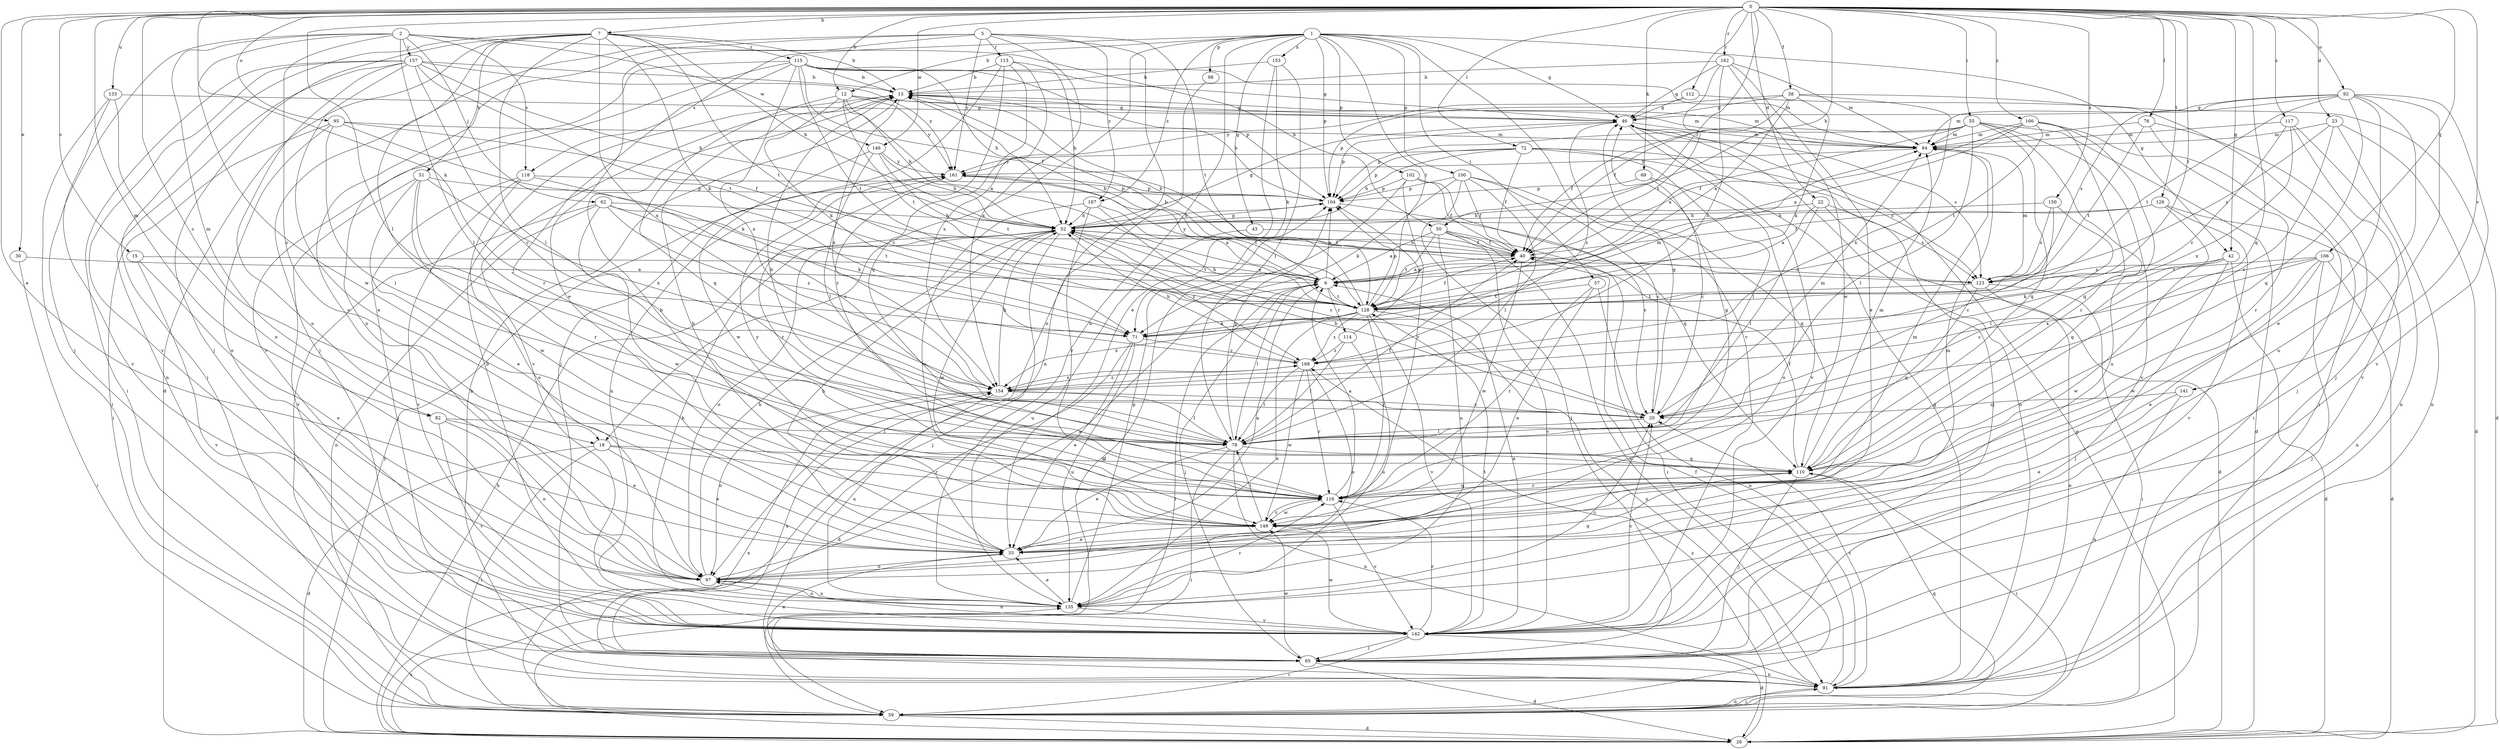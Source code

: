 strict digraph  {
0;
1;
2;
5;
6;
7;
12;
13;
15;
18;
20;
22;
23;
26;
30;
33;
38;
40;
42;
43;
46;
50;
51;
52;
55;
57;
59;
62;
65;
69;
71;
72;
76;
78;
82;
84;
91;
92;
95;
97;
98;
100;
102;
104;
106;
110;
112;
113;
114;
115;
116;
117;
118;
123;
126;
128;
133;
135;
141;
142;
146;
148;
150;
153;
154;
157;
161;
162;
166;
167;
168;
0 -> 7  [label=b];
0 -> 12  [label=b];
0 -> 15  [label=c];
0 -> 18  [label=c];
0 -> 22  [label=d];
0 -> 23  [label=d];
0 -> 30  [label=e];
0 -> 33  [label=e];
0 -> 38  [label=f];
0 -> 40  [label=f];
0 -> 42  [label=g];
0 -> 50  [label=h];
0 -> 55  [label=i];
0 -> 69  [label=k];
0 -> 71  [label=k];
0 -> 72  [label=l];
0 -> 76  [label=l];
0 -> 78  [label=l];
0 -> 82  [label=m];
0 -> 92  [label=o];
0 -> 95  [label=o];
0 -> 106  [label=q];
0 -> 110  [label=q];
0 -> 112  [label=r];
0 -> 117  [label=s];
0 -> 126  [label=t];
0 -> 128  [label=t];
0 -> 133  [label=u];
0 -> 141  [label=v];
0 -> 146  [label=w];
0 -> 150  [label=x];
0 -> 162  [label=z];
0 -> 166  [label=z];
1 -> 12  [label=b];
1 -> 18  [label=c];
1 -> 42  [label=g];
1 -> 43  [label=g];
1 -> 46  [label=g];
1 -> 57  [label=i];
1 -> 98  [label=p];
1 -> 100  [label=p];
1 -> 102  [label=p];
1 -> 104  [label=p];
1 -> 118  [label=s];
1 -> 128  [label=t];
1 -> 135  [label=u];
1 -> 142  [label=v];
1 -> 153  [label=x];
1 -> 167  [label=z];
2 -> 18  [label=c];
2 -> 50  [label=h];
2 -> 62  [label=j];
2 -> 65  [label=j];
2 -> 78  [label=l];
2 -> 82  [label=m];
2 -> 118  [label=s];
2 -> 146  [label=w];
2 -> 148  [label=w];
2 -> 157  [label=y];
5 -> 33  [label=e];
5 -> 65  [label=j];
5 -> 91  [label=n];
5 -> 97  [label=o];
5 -> 113  [label=r];
5 -> 128  [label=t];
5 -> 154  [label=x];
5 -> 161  [label=y];
5 -> 167  [label=z];
6 -> 13  [label=b];
6 -> 59  [label=i];
6 -> 65  [label=j];
6 -> 78  [label=l];
6 -> 104  [label=p];
6 -> 114  [label=r];
6 -> 128  [label=t];
6 -> 161  [label=y];
7 -> 13  [label=b];
7 -> 26  [label=d];
7 -> 51  [label=h];
7 -> 52  [label=h];
7 -> 59  [label=i];
7 -> 65  [label=j];
7 -> 71  [label=k];
7 -> 78  [label=l];
7 -> 115  [label=r];
7 -> 116  [label=r];
7 -> 128  [label=t];
7 -> 154  [label=x];
12 -> 6  [label=a];
12 -> 46  [label=g];
12 -> 52  [label=h];
12 -> 71  [label=k];
12 -> 84  [label=m];
12 -> 110  [label=q];
12 -> 128  [label=t];
12 -> 161  [label=y];
13 -> 46  [label=g];
13 -> 84  [label=m];
13 -> 142  [label=v];
13 -> 154  [label=x];
15 -> 6  [label=a];
15 -> 97  [label=o];
15 -> 142  [label=v];
18 -> 26  [label=d];
18 -> 33  [label=e];
18 -> 59  [label=i];
18 -> 110  [label=q];
18 -> 116  [label=r];
20 -> 46  [label=g];
20 -> 52  [label=h];
20 -> 78  [label=l];
20 -> 84  [label=m];
22 -> 6  [label=a];
22 -> 26  [label=d];
22 -> 52  [label=h];
22 -> 78  [label=l];
22 -> 123  [label=s];
23 -> 20  [label=c];
23 -> 26  [label=d];
23 -> 84  [label=m];
23 -> 91  [label=n];
23 -> 123  [label=s];
26 -> 46  [label=g];
26 -> 52  [label=h];
26 -> 135  [label=u];
26 -> 161  [label=y];
26 -> 168  [label=z];
30 -> 6  [label=a];
30 -> 59  [label=i];
33 -> 6  [label=a];
33 -> 13  [label=b];
33 -> 52  [label=h];
33 -> 84  [label=m];
33 -> 97  [label=o];
38 -> 6  [label=a];
38 -> 40  [label=f];
38 -> 46  [label=g];
38 -> 59  [label=i];
38 -> 71  [label=k];
38 -> 104  [label=p];
38 -> 154  [label=x];
40 -> 6  [label=a];
40 -> 52  [label=h];
40 -> 123  [label=s];
40 -> 148  [label=w];
42 -> 20  [label=c];
42 -> 26  [label=d];
42 -> 65  [label=j];
42 -> 123  [label=s];
42 -> 148  [label=w];
43 -> 40  [label=f];
43 -> 135  [label=u];
46 -> 84  [label=m];
46 -> 91  [label=n];
46 -> 104  [label=p];
46 -> 123  [label=s];
46 -> 142  [label=v];
46 -> 168  [label=z];
50 -> 6  [label=a];
50 -> 40  [label=f];
50 -> 59  [label=i];
50 -> 91  [label=n];
50 -> 128  [label=t];
50 -> 135  [label=u];
50 -> 142  [label=v];
51 -> 33  [label=e];
51 -> 104  [label=p];
51 -> 116  [label=r];
51 -> 142  [label=v];
51 -> 148  [label=w];
51 -> 154  [label=x];
52 -> 40  [label=f];
52 -> 46  [label=g];
52 -> 65  [label=j];
52 -> 97  [label=o];
52 -> 104  [label=p];
52 -> 128  [label=t];
52 -> 148  [label=w];
52 -> 168  [label=z];
55 -> 6  [label=a];
55 -> 26  [label=d];
55 -> 40  [label=f];
55 -> 78  [label=l];
55 -> 84  [label=m];
55 -> 104  [label=p];
55 -> 110  [label=q];
55 -> 116  [label=r];
55 -> 142  [label=v];
57 -> 33  [label=e];
57 -> 91  [label=n];
57 -> 116  [label=r];
57 -> 128  [label=t];
59 -> 26  [label=d];
59 -> 91  [label=n];
59 -> 110  [label=q];
59 -> 154  [label=x];
62 -> 52  [label=h];
62 -> 59  [label=i];
62 -> 71  [label=k];
62 -> 91  [label=n];
62 -> 128  [label=t];
62 -> 148  [label=w];
62 -> 168  [label=z];
65 -> 26  [label=d];
65 -> 33  [label=e];
65 -> 91  [label=n];
65 -> 148  [label=w];
65 -> 154  [label=x];
69 -> 20  [label=c];
69 -> 97  [label=o];
69 -> 104  [label=p];
71 -> 26  [label=d];
71 -> 33  [label=e];
71 -> 84  [label=m];
71 -> 135  [label=u];
71 -> 168  [label=z];
72 -> 40  [label=f];
72 -> 52  [label=h];
72 -> 65  [label=j];
72 -> 78  [label=l];
72 -> 104  [label=p];
72 -> 123  [label=s];
72 -> 161  [label=y];
76 -> 65  [label=j];
76 -> 84  [label=m];
76 -> 116  [label=r];
76 -> 128  [label=t];
78 -> 13  [label=b];
78 -> 33  [label=e];
78 -> 40  [label=f];
78 -> 59  [label=i];
78 -> 91  [label=n];
78 -> 104  [label=p];
78 -> 110  [label=q];
82 -> 33  [label=e];
82 -> 78  [label=l];
82 -> 97  [label=o];
82 -> 142  [label=v];
84 -> 161  [label=y];
91 -> 13  [label=b];
91 -> 20  [label=c];
91 -> 40  [label=f];
91 -> 46  [label=g];
91 -> 59  [label=i];
92 -> 33  [label=e];
92 -> 46  [label=g];
92 -> 65  [label=j];
92 -> 84  [label=m];
92 -> 110  [label=q];
92 -> 123  [label=s];
92 -> 128  [label=t];
92 -> 135  [label=u];
92 -> 142  [label=v];
95 -> 40  [label=f];
95 -> 59  [label=i];
95 -> 71  [label=k];
95 -> 78  [label=l];
95 -> 84  [label=m];
95 -> 97  [label=o];
97 -> 6  [label=a];
97 -> 52  [label=h];
97 -> 110  [label=q];
97 -> 135  [label=u];
98 -> 97  [label=o];
100 -> 20  [label=c];
100 -> 40  [label=f];
100 -> 65  [label=j];
100 -> 71  [label=k];
100 -> 78  [label=l];
100 -> 104  [label=p];
100 -> 110  [label=q];
102 -> 26  [label=d];
102 -> 40  [label=f];
102 -> 104  [label=p];
102 -> 110  [label=q];
102 -> 116  [label=r];
104 -> 13  [label=b];
104 -> 20  [label=c];
104 -> 52  [label=h];
106 -> 26  [label=d];
106 -> 33  [label=e];
106 -> 65  [label=j];
106 -> 71  [label=k];
106 -> 123  [label=s];
106 -> 148  [label=w];
106 -> 154  [label=x];
110 -> 40  [label=f];
110 -> 59  [label=i];
110 -> 65  [label=j];
110 -> 84  [label=m];
110 -> 116  [label=r];
112 -> 26  [label=d];
112 -> 46  [label=g];
112 -> 161  [label=y];
113 -> 13  [label=b];
113 -> 52  [label=h];
113 -> 65  [label=j];
113 -> 110  [label=q];
113 -> 116  [label=r];
113 -> 154  [label=x];
114 -> 78  [label=l];
114 -> 104  [label=p];
114 -> 135  [label=u];
114 -> 168  [label=z];
115 -> 13  [label=b];
115 -> 40  [label=f];
115 -> 46  [label=g];
115 -> 52  [label=h];
115 -> 84  [label=m];
115 -> 97  [label=o];
115 -> 104  [label=p];
115 -> 116  [label=r];
115 -> 128  [label=t];
115 -> 142  [label=v];
115 -> 154  [label=x];
116 -> 6  [label=a];
116 -> 46  [label=g];
116 -> 110  [label=q];
116 -> 142  [label=v];
116 -> 148  [label=w];
116 -> 161  [label=y];
117 -> 84  [label=m];
117 -> 91  [label=n];
117 -> 142  [label=v];
117 -> 154  [label=x];
117 -> 168  [label=z];
118 -> 20  [label=c];
118 -> 65  [label=j];
118 -> 97  [label=o];
118 -> 104  [label=p];
118 -> 142  [label=v];
123 -> 13  [label=b];
123 -> 59  [label=i];
123 -> 84  [label=m];
123 -> 91  [label=n];
123 -> 110  [label=q];
123 -> 128  [label=t];
126 -> 40  [label=f];
126 -> 52  [label=h];
126 -> 91  [label=n];
126 -> 110  [label=q];
126 -> 142  [label=v];
128 -> 13  [label=b];
128 -> 40  [label=f];
128 -> 52  [label=h];
128 -> 71  [label=k];
128 -> 91  [label=n];
128 -> 104  [label=p];
128 -> 116  [label=r];
128 -> 135  [label=u];
128 -> 142  [label=v];
128 -> 154  [label=x];
128 -> 168  [label=z];
133 -> 46  [label=g];
133 -> 59  [label=i];
133 -> 97  [label=o];
133 -> 142  [label=v];
135 -> 20  [label=c];
135 -> 33  [label=e];
135 -> 52  [label=h];
135 -> 97  [label=o];
135 -> 104  [label=p];
135 -> 116  [label=r];
135 -> 142  [label=v];
141 -> 20  [label=c];
141 -> 33  [label=e];
141 -> 91  [label=n];
142 -> 6  [label=a];
142 -> 13  [label=b];
142 -> 20  [label=c];
142 -> 26  [label=d];
142 -> 59  [label=i];
142 -> 65  [label=j];
142 -> 97  [label=o];
142 -> 116  [label=r];
142 -> 128  [label=t];
142 -> 148  [label=w];
146 -> 52  [label=h];
146 -> 78  [label=l];
146 -> 128  [label=t];
146 -> 148  [label=w];
146 -> 161  [label=y];
148 -> 13  [label=b];
148 -> 33  [label=e];
148 -> 78  [label=l];
148 -> 84  [label=m];
148 -> 116  [label=r];
150 -> 20  [label=c];
150 -> 52  [label=h];
150 -> 78  [label=l];
150 -> 123  [label=s];
153 -> 13  [label=b];
153 -> 33  [label=e];
153 -> 71  [label=k];
153 -> 78  [label=l];
154 -> 20  [label=c];
154 -> 52  [label=h];
154 -> 78  [label=l];
154 -> 97  [label=o];
154 -> 135  [label=u];
154 -> 168  [label=z];
157 -> 13  [label=b];
157 -> 20  [label=c];
157 -> 33  [label=e];
157 -> 52  [label=h];
157 -> 59  [label=i];
157 -> 91  [label=n];
157 -> 97  [label=o];
157 -> 128  [label=t];
157 -> 142  [label=v];
157 -> 161  [label=y];
161 -> 104  [label=p];
161 -> 116  [label=r];
161 -> 128  [label=t];
161 -> 135  [label=u];
162 -> 13  [label=b];
162 -> 33  [label=e];
162 -> 46  [label=g];
162 -> 84  [label=m];
162 -> 128  [label=t];
162 -> 148  [label=w];
162 -> 168  [label=z];
166 -> 6  [label=a];
166 -> 40  [label=f];
166 -> 59  [label=i];
166 -> 84  [label=m];
166 -> 110  [label=q];
166 -> 128  [label=t];
166 -> 135  [label=u];
167 -> 6  [label=a];
167 -> 20  [label=c];
167 -> 52  [label=h];
167 -> 116  [label=r];
167 -> 148  [label=w];
168 -> 52  [label=h];
168 -> 78  [label=l];
168 -> 97  [label=o];
168 -> 116  [label=r];
168 -> 148  [label=w];
168 -> 154  [label=x];
}
